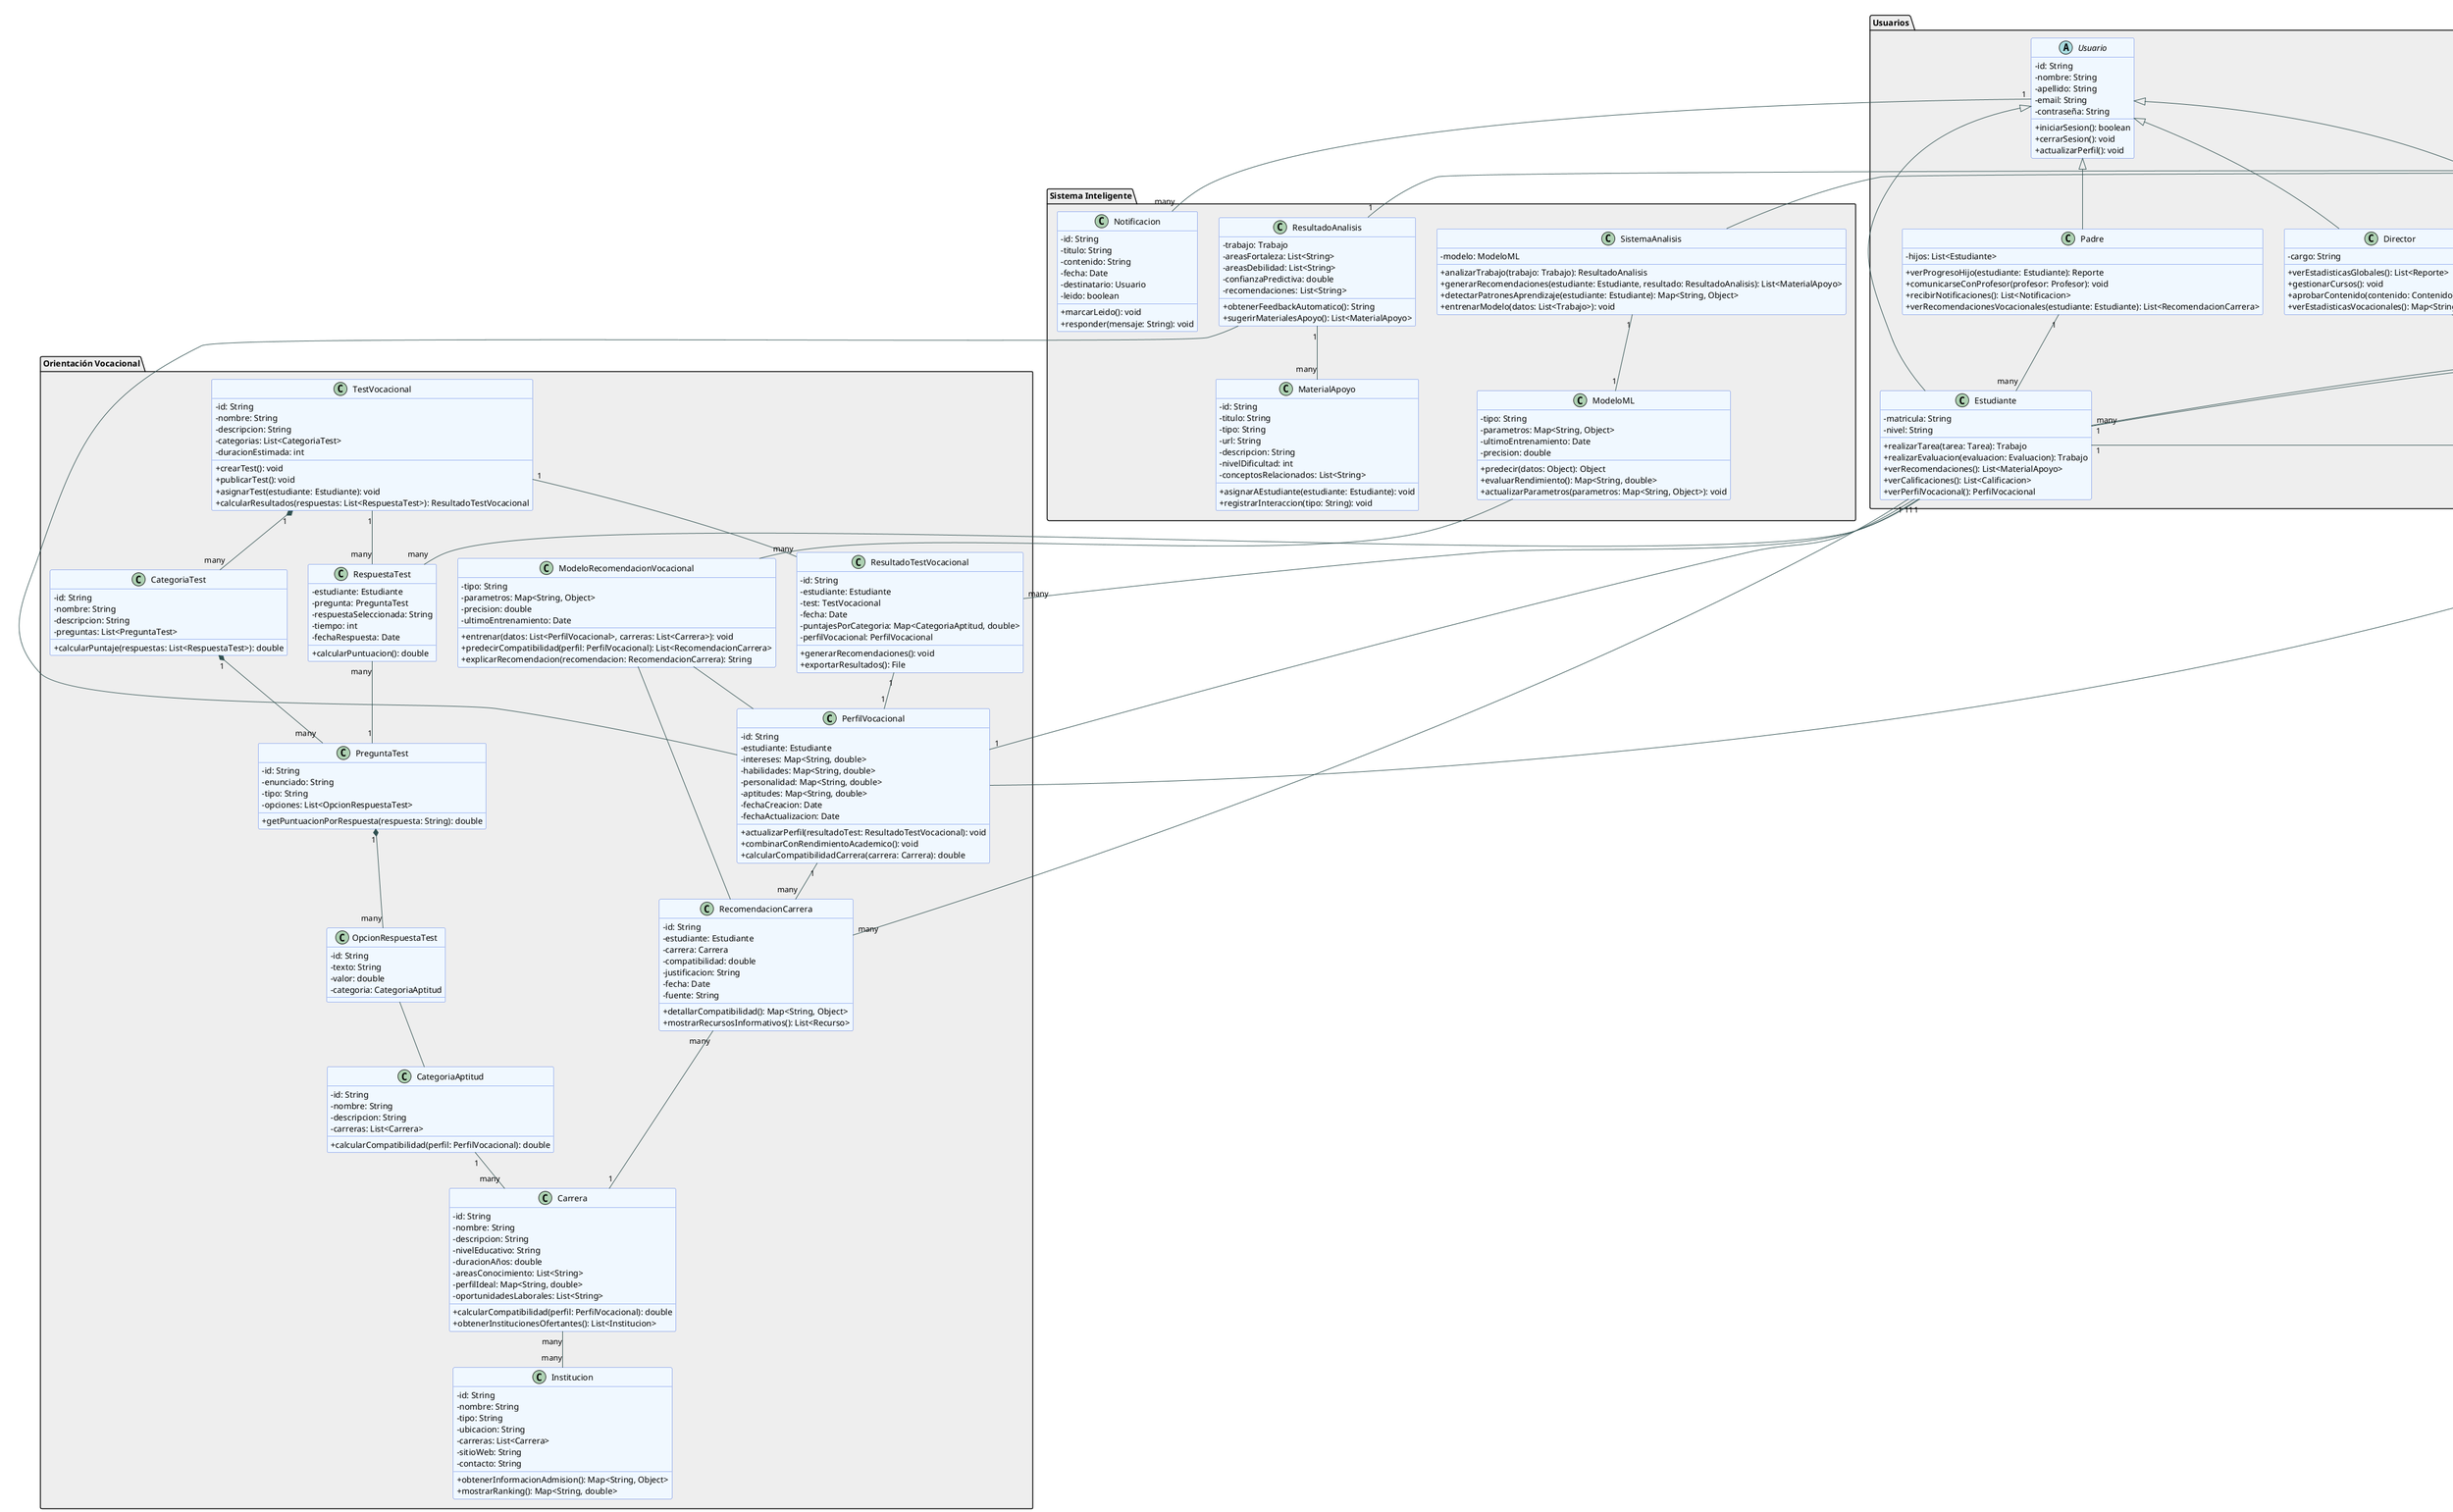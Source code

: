 @startuml

skinparam classAttributeIconSize 0
skinparam classFontSize 14
skinparam classFontName Arial
skinparam classBackgroundColor #F0F8FF
skinparam classBorderColor #4169E1
skinparam arrowColor #2F4F4F
skinparam packageBackgroundColor #EEEEEE

' =================== PAQUETE USUARIOS ===================
package "Usuarios" {
  abstract class Usuario {
    -id: String
    -nombre: String
    -apellido: String
    -email: String
    -contraseña: String
    +iniciarSesion(): boolean
    +cerrarSesion(): void
    +actualizarPerfil(): void
  }

  class Profesor {
    -departamento: String
    -especialidad: String
    +crearTarea(curso: Curso): Tarea
    +crearEvaluacion(curso: Curso): Evaluacion
    +calificarTrabajo(trabajo: Trabajo): void
    +revisarAnalisisRendimiento(): Reporte
  }

  class Estudiante {
    -matricula: String
    -nivel: String
    +realizarTarea(tarea: Tarea): Trabajo
    +realizarEvaluacion(evaluacion: Evaluacion): Trabajo
    +verRecomendaciones(): List<MaterialApoyo>
    +verCalificaciones(): List<Calificacion>
    +verPerfilVocacional(): PerfilVocacional
  }

  class Director {
    -cargo: String
    +verEstadisticasGlobales(): List<Reporte>
    +gestionarCursos(): void
    +aprobarContenido(contenido: Contenido): void
    +verEstadisticasVocacionales(): Map<String, Object>
  }

  class Padre {
    -hijos: List<Estudiante>
    +verProgresoHijo(estudiante: Estudiante): Reporte
    +comunicarseConProfesor(profesor: Profesor): void
    +recibirNotificaciones(): List<Notificacion>
    +verRecomendacionesVocacionales(estudiante: Estudiante): List<RecomendacionCarrera>
  }

  Usuario <|-- Profesor
  Usuario <|-- Estudiante
  Usuario <|-- Director
  Usuario <|-- Padre
}

' =================== PAQUETE CONTENIDO EDUCATIVO ===================
package "Contenido Educativo" {
  abstract class Contenido {
    -id: String
    -titulo: String
    -descripcion: String
    -fechaCreacion: Date
    -fechaLimite: Date
    -creador: Profesor
    -curso: Curso
    +publicar(): void
    +modificar(): void
    +eliminar(): void
  }

  class Tarea {
    -instrucciones: String
    -recursos: List<Recurso>
    -puntuacion: int
    +asignar(estudiante: Estudiante): void
  }

  class Evaluacion {
    -tipoEvaluacion: String
    -preguntas: List<Pregunta>
    -puntuacionTotal: int
    -tiempoLimite: int
    +calificarAutomaticamente(): void
  }

  class Pregunta {
    -enunciado: String
    -tipo: String
    -opciones: List<String>
    -respuestaCorrecta: String
    -puntos: int
    +validarRespuesta(respuesta: String): boolean
  }

  class Trabajo {
    -contenido: Contenido
    -estudiante: Estudiante
    -respuestas: List<String>
    -archivosAdjuntos: List<Archivo>
    -estado: String
    -calificacion: Calificacion
    -fechaEntrega: Date
    +entregar(): void
    +recibirRetroalimentacion(retroalimentacion: String): void
  }

  class Calificacion {
    -puntaje: double
    -comentario: String
    -fechaCalificacion: Date
    -evaluador: Usuario
  }

  class Recurso {
    -id: String
    -nombre: String
    -tipo: String
    -url: String
    -descripcion: String
    +acceder(): void
    +descargar(): void
  }

  Contenido <|-- Tarea
  Contenido <|-- Evaluacion
  Evaluacion "1" *-- "many" Pregunta
  Contenido "1" -- "many" Trabajo
  Trabajo "1" -- "1" Calificacion
  Contenido "1" -- "many" Recurso
}

' =================== PAQUETE ESTRUCTURA EDUCATIVA ===================
package "Estructura Educativa" {
  class Curso {
    -id: String
    -nombre: String
    -descripcion: String
    -profesor: Profesor
    -estudiantes: List<Estudiante>
    -contenidos: List<Contenido>
    +inscribirEstudiante(estudiante: Estudiante): void
    +agregarContenido(contenido: Contenido): void
    +generarReporteRendimiento(): Reporte
  }

  class Reporte {
    -tipo: String
    -datos: Map<String, Object>
    -fechaGeneracion: Date
    -destinatarios: List<Usuario>
    +exportar(formato: String): File
    +enviar(): void
  }

  class RendimientoAcademico {
    -id: String
    -estudiante: Estudiante
    -materias: Map<String, double>
    -promedio: double
    -fortalezas: List<String>
    -debilidades: List<String>
    -tendenciaTemporal: String
    +calcularIndicadoresDesempeño(): Map<String, double>
    +identificarPatrones(): void
    +contribuirAlPerfilVocacional(): void
  }
}

' =================== PAQUETE SISTEMA INTELIGENTE ===================
package "Sistema Inteligente" {
  class SistemaAnalisis {
    -modelo: ModeloML
    +analizarTrabajo(trabajo: Trabajo): ResultadoAnalisis
    +generarRecomendaciones(estudiante: Estudiante, resultado: ResultadoAnalisis): List<MaterialApoyo>
    +detectarPatronesAprendizaje(estudiante: Estudiante): Map<String, Object>
    +entrenarModelo(datos: List<Trabajo>): void
  }

  class ModeloML {
    -tipo: String
    -parametros: Map<String, Object>
    -ultimoEntrenamiento: Date
    -precision: double
    +predecir(datos: Object): Object
    +evaluarRendimiento(): Map<String, double>
    +actualizarParametros(parametros: Map<String, Object>): void
  }

  class ResultadoAnalisis {
    -trabajo: Trabajo
    -areasFortaleza: List<String>
    -areasDebilidad: List<String>
    -confianzaPredictiva: double
    -recomendaciones: List<String>
    +obtenerFeedbackAutomatico(): String
    +sugerirMaterialesApoyo(): List<MaterialApoyo>
  }

  class MaterialApoyo {
    -id: String
    -titulo: String
    -tipo: String
    -url: String
    -descripcion: String
    -nivelDificultad: int
    -conceptosRelacionados: List<String>
    +asignarAEstudiante(estudiante: Estudiante): void
    +registrarInteraccion(tipo: String): void
  }

  class Notificacion {
    -id: String
    -titulo: String
    -contenido: String
    -fecha: Date
    -destinatario: Usuario
    -leido: boolean
    +marcarLeido(): void
    +responder(mensaje: String): void
  }

  SistemaAnalisis "1" -- "1" ModeloML
  Trabajo "1" -- "1" ResultadoAnalisis
  ResultadoAnalisis "1" -- "many" MaterialApoyo
  Usuario "1" -- "many" Notificacion
}

' =================== PAQUETE ORIENTACIÓN VOCACIONAL ===================
package "Orientación Vocacional" {
  class TestVocacional {
    -id: String
    -nombre: String
    -descripcion: String
    -categorias: List<CategoriaTest>
    -duracionEstimada: int
    +crearTest(): void
    +publicarTest(): void
    +asignarTest(estudiante: Estudiante): void
    +calcularResultados(respuestas: List<RespuestaTest>): ResultadoTestVocacional
  }

  class CategoriaTest {
    -id: String
    -nombre: String
    -descripcion: String
    -preguntas: List<PreguntaTest>
    +calcularPuntaje(respuestas: List<RespuestaTest>): double
  }

  class PreguntaTest {
    -id: String
    -enunciado: String
    -tipo: String
    -opciones: List<OpcionRespuestaTest>
    +getPuntuacionPorRespuesta(respuesta: String): double
  }

  class OpcionRespuestaTest {
    -id: String
    -texto: String
    -valor: double
    -categoria: CategoriaAptitud
  }

  class RespuestaTest {
    -estudiante: Estudiante
    -pregunta: PreguntaTest
    -respuestaSeleccionada: String
    -tiempo: int
    -fechaRespuesta: Date
    +calcularPuntuacion(): double
  }

  class ResultadoTestVocacional {
    -id: String
    -estudiante: Estudiante
    -test: TestVocacional
    -fecha: Date
    -puntajesPorCategoria: Map<CategoriaAptitud, double>
    -perfilVocacional: PerfilVocacional
    +generarRecomendaciones(): void
    +exportarResultados(): File
  }

  class CategoriaAptitud {
    -id: String
    -nombre: String
    -descripcion: String
    -carreras: List<Carrera>
    +calcularCompatibilidad(perfil: PerfilVocacional): double
  }

  class PerfilVocacional {
    -id: String
    -estudiante: Estudiante
    -intereses: Map<String, double>
    -habilidades: Map<String, double>
    -personalidad: Map<String, double>
    -aptitudes: Map<String, double>
    -fechaCreacion: Date
    -fechaActualizacion: Date
    +actualizarPerfil(resultadoTest: ResultadoTestVocacional): void
    +combinarConRendimientoAcademico(): void
    +calcularCompatibilidadCarrera(carrera: Carrera): double
  }

  class Carrera {
    -id: String
    -nombre: String
    -descripcion: String
    -nivelEducativo: String
    -duracionAños: double
    -areasConocimiento: List<String>
    -perfilIdeal: Map<String, double>
    -oportunidadesLaborales: List<String>
    +calcularCompatibilidad(perfil: PerfilVocacional): double
    +obtenerInstitucionesOfertantes(): List<Institucion>
  }

  class RecomendacionCarrera {
    -id: String
    -estudiante: Estudiante
    -carrera: Carrera
    -compatibilidad: double
    -justificacion: String
    -fecha: Date
    -fuente: String
    +detallarCompatibilidad(): Map<String, Object>
    +mostrarRecursosInformativos(): List<Recurso>
  }

  class ModeloRecomendacionVocacional {
    -tipo: String
    -parametros: Map<String, Object>
    -precision: double
    -ultimoEntrenamiento: Date
    +entrenar(datos: List<PerfilVocacional>, carreras: List<Carrera>): void
    +predecirCompatibilidad(perfil: PerfilVocacional): List<RecomendacionCarrera>
    +explicarRecomendacion(recomendacion: RecomendacionCarrera): String
  }

  class Institucion {
    -id: String
    -nombre: String
    -tipo: String
    -ubicacion: String
    -carreras: List<Carrera>
    -sitioWeb: String
    -contacto: String
    +obtenerInformacionAdmision(): Map<String, Object>
    +mostrarRanking(): Map<String, double>
  }

  ' Conexiones internas del módulo
  TestVocacional "1" *-- "many" CategoriaTest
  CategoriaTest "1" *-- "many" PreguntaTest
  PreguntaTest "1" *-- "many" OpcionRespuestaTest
  TestVocacional "1" -- "many" RespuestaTest
  RespuestaTest "many" -- "1" PreguntaTest
  TestVocacional "1" -- "many" ResultadoTestVocacional
  ResultadoTestVocacional "1" -- "1" PerfilVocacional
  CategoriaAptitud "1" -- "many" Carrera
  PerfilVocacional "1" -- "many" RecomendacionCarrera
  RecomendacionCarrera "many" -- "1" Carrera
  ModeloRecomendacionVocacional -- PerfilVocacional
  ModeloRecomendacionVocacional -- RecomendacionCarrera
  Carrera "many" -- "many" Institucion
  OpcionRespuestaTest -- CategoriaAptitud
}

' =================== CONEXIONES ENTRE PAQUETES ===================

' Conexiones Usuario-Estructura
Profesor "1" -- "many" Curso
Curso "1" -- "many" Estudiante
Padre "1" -- "many" Estudiante
Director -- Reporte

' Conexiones Contenido-Estructura
Contenido "many" -- "1" Curso

' Conexiones Usuario-Contenido
Trabajo "many" -- "1" Estudiante

' Conexiones Sistema Inteligente-Contenido
SistemaAnalisis -- Trabajo

' Conexiones Usuario-Vocacional
Estudiante "1" -- "1" PerfilVocacional
Estudiante "1" -- "many" ResultadoTestVocacional
Estudiante "1" -- "many" RecomendacionCarrera
RespuestaTest "many" -- "1" Estudiante

' Conexiones Estructura-Vocacional
RendimientoAcademico "1" -- "1" Estudiante
RendimientoAcademico -- PerfilVocacional

' Conexiones entre sistemas inteligentes
ModeloML -- ModeloRecomendacionVocacional
ResultadoAnalisis -- PerfilVocacional

@enduml
